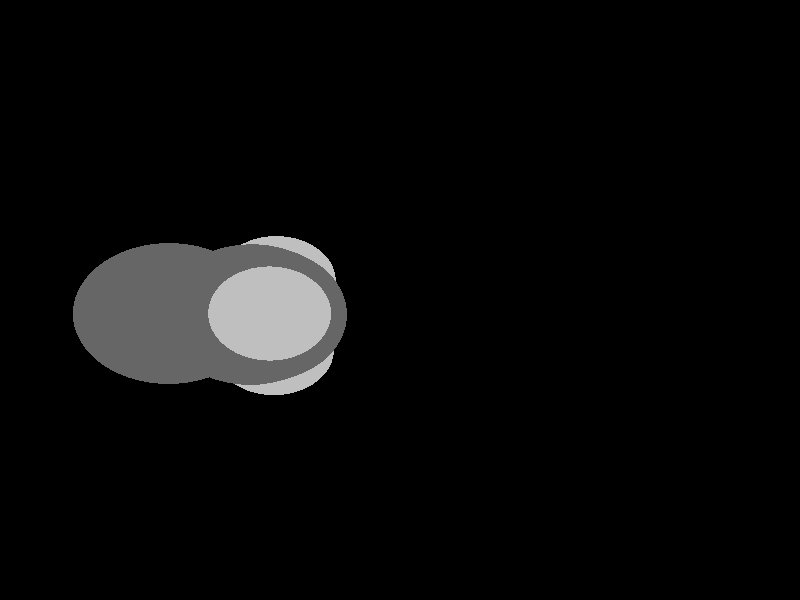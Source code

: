 global_settings {
	ambient_light rgb <0.200000002980232, 0.200000002980232, 0.200000002980232>
	max_trace_level 15
}

background { color rgb <0,0,0> }

camera {
	perspective
	location <1.14442708060715, -8.32385346148047, 16.1291055055604>
	angle 40
	up <-0.0185390565101932, 0.792593116178059, 0.609468994757621>
	right <0.999686606626089, 0.00443813994896721, 0.0246371963950514> * 1
	direction <0.016822363571354, 0.60973474158928, -0.792427001674556> }

light_source {
	<35.865070309732, -2.39282529636355, 57.7029923483381>
	color rgb <1, 1, 1>
	fade_distance 93.1621253514538
	fade_power 0
	spotlight
	area_light <20, 0, 0>, <0, 0, 20>, 20, 20
	circular
	orient
	point_at <-35.865070309732, 2.39282529636355, -57.7029923483381>
}

light_source {
	<-37.4658686096287, 39.8795397788133, 0.498651711473297>
	color rgb <0.300000011920929, 0.300000011920929, 0.300000011920929> shadowless
	fade_distance 93.1621253514538
	fade_power 0
	parallel
	point_at <37.4658686096287, -39.8795397788133, -0.498651711473297>
}

#default {
	finish {ambient 0.5 diffuse 1 specular 0.2 roughness .01 metallic 1}
}

union {
cylinder {
	<-1.18, 3.579, 0>, 	<-1.932, 3.579, 0>, 0.075
	pigment { rgbt <0.400000005960464, 0.400000005960464, 0.400000005960464, 0> }
}
cylinder {
	<-1.932, 3.579, 0>, 	<-2.684, 3.579, 0>, 0.075
	pigment { rgbt <0.400000005960464, 0.400000005960464, 0.400000005960464, 0> }
}
cylinder {
	<-1.18, 3.579, 0>, 	<-0.960966999466218, 3.31701935230273, -0.560773564391813>, 0.075
	pigment { rgbt <0.400000005960464, 0.400000005960464, 0.400000005960464, 0> }
}
cylinder {
	<-0.960966999466218, 3.31701935230273, -0.560773564391813>, 	<-0.823, 3.152, -0.914>, 0.075
	pigment { rgbt <0.75, 0.75, 0.75, 0> }
}
cylinder {
	<-1.18, 3.579, 0>, 	<-0.960964680919574, 4.1956120327054, 0.0533783550700198>, 0.075
	pigment { rgbt <0.400000005960464, 0.400000005960464, 0.400000005960464, 0> }
}
cylinder {
	<-0.960964680919574, 4.1956120327054, 0.0533783550700198>, 	<-0.823, 4.584, 0.087>, 0.075
	pigment { rgbt <0.75, 0.75, 0.75, 0> }
}
cylinder {
	<-1.18, 3.579, 0>, 	<-0.960942821019965, 3.22433599593709, 0.506838178816551>, 0.075
	pigment { rgbt <0.400000005960464, 0.400000005960464, 0.400000005960464, 0> }
}
cylinder {
	<-0.960942821019965, 3.22433599593709, 0.506838178816551>, 	<-0.823, 3.001, 0.826>, 0.075
	pigment { rgbt <0.75, 0.75, 0.75, 0> }
}
sphere {
	<-1.18, 3.579, 0>, 0.4104
	pigment { rgbt <0.400000005960464, 0.400000005960464, 0.400000005960464,0> }
}
sphere {
	<-2.684, 3.579, 0>, 0.4104
	pigment { rgbt <0.400000005960464, 0.400000005960464, 0.400000005960464,0> }
}
sphere {
	<-0.823, 3.152, -0.914>, 0.1674
	pigment { rgbt <0.75, 0.75, 0.75,0> }
}
sphere {
	<-0.823, 4.584, 0.087>, 0.1674
	pigment { rgbt <0.75, 0.75, 0.75,0> }
}
sphere {
	<-0.823, 3.001, 0.826>, 0.1674
	pigment { rgbt <0.75, 0.75, 0.75,0> }
}
}
merge {
}
union {
}
merge {
sphere {
	<-1.18, 3.579, 0>, 1.69983
	pigment { rgbt <0, 0, 0,0> }
}
sphere {
	<-2.684, 3.579, 0>, 1.69983
	pigment { rgbt <0, 0, 0,0> }
}
sphere {
	<-0.823, 3.152, -0.914>, 1.09989
	pigment { rgbt <0, 0, 0,0> }
}
sphere {
	<-0.823, 4.584, 0.087>, 1.09989
	pigment { rgbt <0, 0, 0,0> }
}
sphere {
	<-0.823, 3.001, 0.826>, 1.09989
	pigment { rgbt <0, 0, 0,0> }
}
sphere {
	<-1.18, 3.579, 0>, 1.7
	pigment { rgbt <0.400000005960464, 0.400000005960464, 0.400000005960464,0.350000023841858> }
}
sphere {
	<-2.684, 3.579, 0>, 1.7
	pigment { rgbt <0.400000005960464, 0.400000005960464, 0.400000005960464,0.350000023841858> }
}
sphere {
	<-0.823, 3.152, -0.914>, 1.1
	pigment { rgbt <0.75, 0.75, 0.75,0.350000023841858> }
}
sphere {
	<-0.823, 4.584, 0.087>, 1.1
	pigment { rgbt <0.75, 0.75, 0.75,0.350000023841858> }
}
sphere {
	<-0.823, 3.001, 0.826>, 1.1
	pigment { rgbt <0.75, 0.75, 0.75,0.350000023841858> }
}
}
